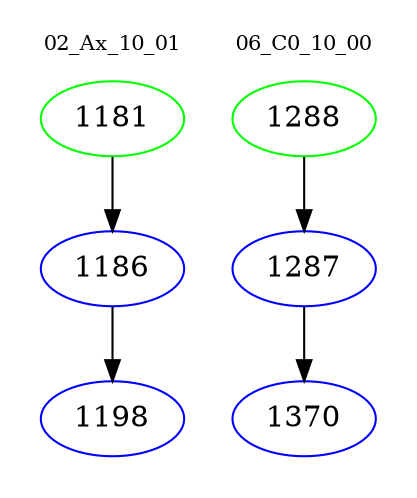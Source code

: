 digraph{
subgraph cluster_0 {
color = white
label = "02_Ax_10_01";
fontsize=10;
T0_1181 [label="1181", color="green"]
T0_1181 -> T0_1186 [color="black"]
T0_1186 [label="1186", color="blue"]
T0_1186 -> T0_1198 [color="black"]
T0_1198 [label="1198", color="blue"]
}
subgraph cluster_1 {
color = white
label = "06_C0_10_00";
fontsize=10;
T1_1288 [label="1288", color="green"]
T1_1288 -> T1_1287 [color="black"]
T1_1287 [label="1287", color="blue"]
T1_1287 -> T1_1370 [color="black"]
T1_1370 [label="1370", color="blue"]
}
}
